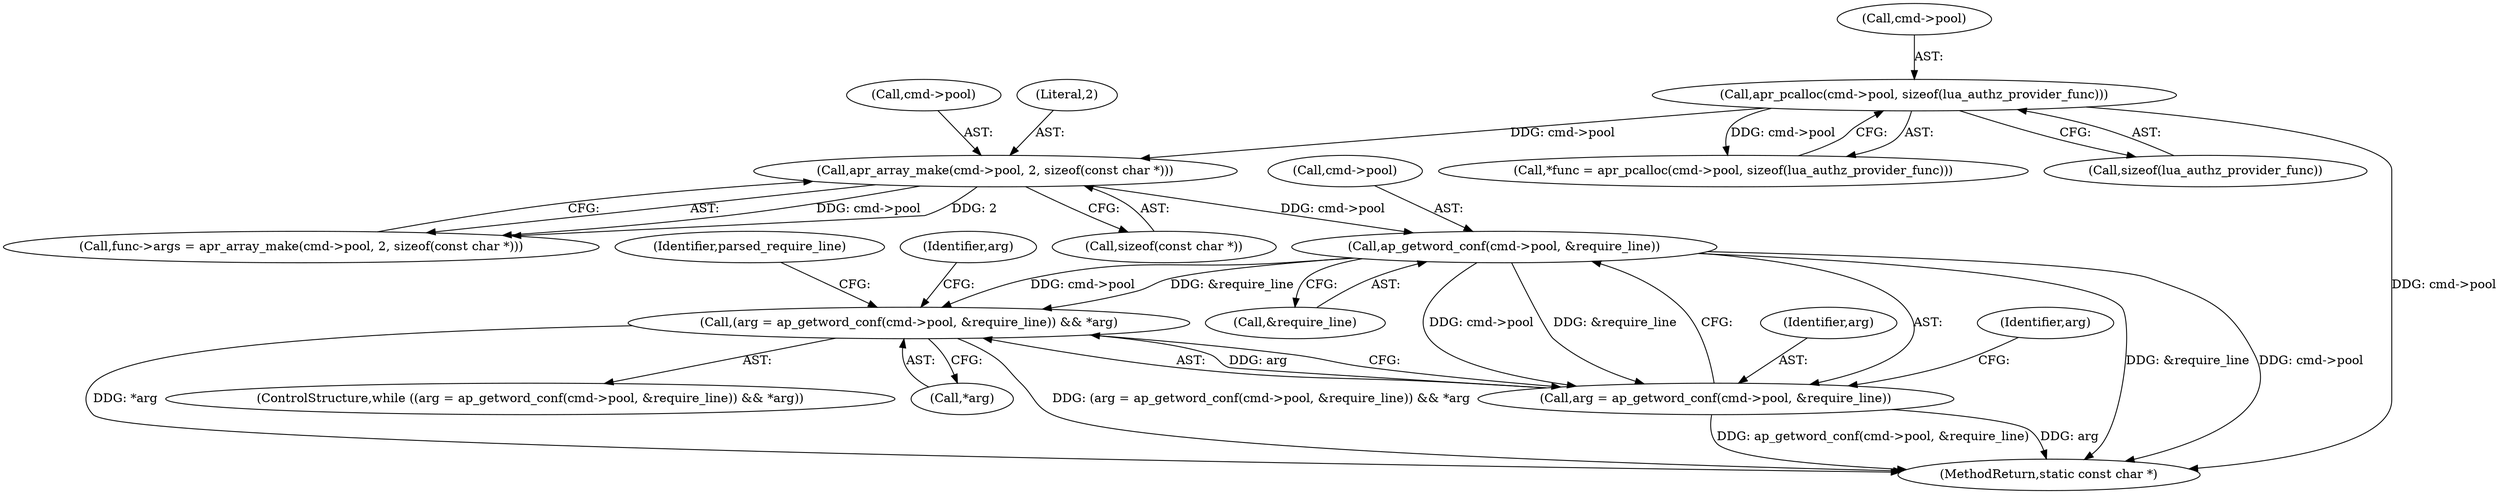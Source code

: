 digraph "0_httpd_3f1693d558d0758f829c8b53993f1749ddf6ffcb_0@pointer" {
"1000166" [label="(Call,ap_getword_conf(cmd->pool, &require_line))"];
"1000155" [label="(Call,apr_array_make(cmd->pool, 2, sizeof(const char *)))"];
"1000110" [label="(Call,apr_pcalloc(cmd->pool, sizeof(lua_authz_provider_func)))"];
"1000163" [label="(Call,(arg = ap_getword_conf(cmd->pool, &require_line)) && *arg)"];
"1000164" [label="(Call,arg = ap_getword_conf(cmd->pool, &require_line))"];
"1000173" [label="(Identifier,arg)"];
"1000156" [label="(Call,cmd->pool)"];
"1000114" [label="(Call,sizeof(lua_authz_provider_func))"];
"1000155" [label="(Call,apr_array_make(cmd->pool, 2, sizeof(const char *)))"];
"1000166" [label="(Call,ap_getword_conf(cmd->pool, &require_line))"];
"1000182" [label="(MethodReturn,static const char *)"];
"1000164" [label="(Call,arg = ap_getword_conf(cmd->pool, &require_line))"];
"1000159" [label="(Literal,2)"];
"1000110" [label="(Call,apr_pcalloc(cmd->pool, sizeof(lua_authz_provider_func)))"];
"1000162" [label="(ControlStructure,while ((arg = ap_getword_conf(cmd->pool, &require_line)) && *arg))"];
"1000108" [label="(Call,*func = apr_pcalloc(cmd->pool, sizeof(lua_authz_provider_func)))"];
"1000178" [label="(Identifier,parsed_require_line)"];
"1000170" [label="(Call,&require_line)"];
"1000111" [label="(Call,cmd->pool)"];
"1000175" [label="(Identifier,arg)"];
"1000163" [label="(Call,(arg = ap_getword_conf(cmd->pool, &require_line)) && *arg)"];
"1000172" [label="(Call,*arg)"];
"1000160" [label="(Call,sizeof(const char *))"];
"1000167" [label="(Call,cmd->pool)"];
"1000151" [label="(Call,func->args = apr_array_make(cmd->pool, 2, sizeof(const char *)))"];
"1000165" [label="(Identifier,arg)"];
"1000166" -> "1000164"  [label="AST: "];
"1000166" -> "1000170"  [label="CFG: "];
"1000167" -> "1000166"  [label="AST: "];
"1000170" -> "1000166"  [label="AST: "];
"1000164" -> "1000166"  [label="CFG: "];
"1000166" -> "1000182"  [label="DDG: cmd->pool"];
"1000166" -> "1000182"  [label="DDG: &require_line"];
"1000166" -> "1000163"  [label="DDG: cmd->pool"];
"1000166" -> "1000163"  [label="DDG: &require_line"];
"1000166" -> "1000164"  [label="DDG: cmd->pool"];
"1000166" -> "1000164"  [label="DDG: &require_line"];
"1000155" -> "1000166"  [label="DDG: cmd->pool"];
"1000155" -> "1000151"  [label="AST: "];
"1000155" -> "1000160"  [label="CFG: "];
"1000156" -> "1000155"  [label="AST: "];
"1000159" -> "1000155"  [label="AST: "];
"1000160" -> "1000155"  [label="AST: "];
"1000151" -> "1000155"  [label="CFG: "];
"1000155" -> "1000151"  [label="DDG: cmd->pool"];
"1000155" -> "1000151"  [label="DDG: 2"];
"1000110" -> "1000155"  [label="DDG: cmd->pool"];
"1000110" -> "1000108"  [label="AST: "];
"1000110" -> "1000114"  [label="CFG: "];
"1000111" -> "1000110"  [label="AST: "];
"1000114" -> "1000110"  [label="AST: "];
"1000108" -> "1000110"  [label="CFG: "];
"1000110" -> "1000182"  [label="DDG: cmd->pool"];
"1000110" -> "1000108"  [label="DDG: cmd->pool"];
"1000163" -> "1000162"  [label="AST: "];
"1000163" -> "1000164"  [label="CFG: "];
"1000163" -> "1000172"  [label="CFG: "];
"1000164" -> "1000163"  [label="AST: "];
"1000172" -> "1000163"  [label="AST: "];
"1000175" -> "1000163"  [label="CFG: "];
"1000178" -> "1000163"  [label="CFG: "];
"1000163" -> "1000182"  [label="DDG: *arg"];
"1000163" -> "1000182"  [label="DDG: (arg = ap_getword_conf(cmd->pool, &require_line)) && *arg"];
"1000164" -> "1000163"  [label="DDG: arg"];
"1000165" -> "1000164"  [label="AST: "];
"1000173" -> "1000164"  [label="CFG: "];
"1000164" -> "1000182"  [label="DDG: ap_getword_conf(cmd->pool, &require_line)"];
"1000164" -> "1000182"  [label="DDG: arg"];
}
